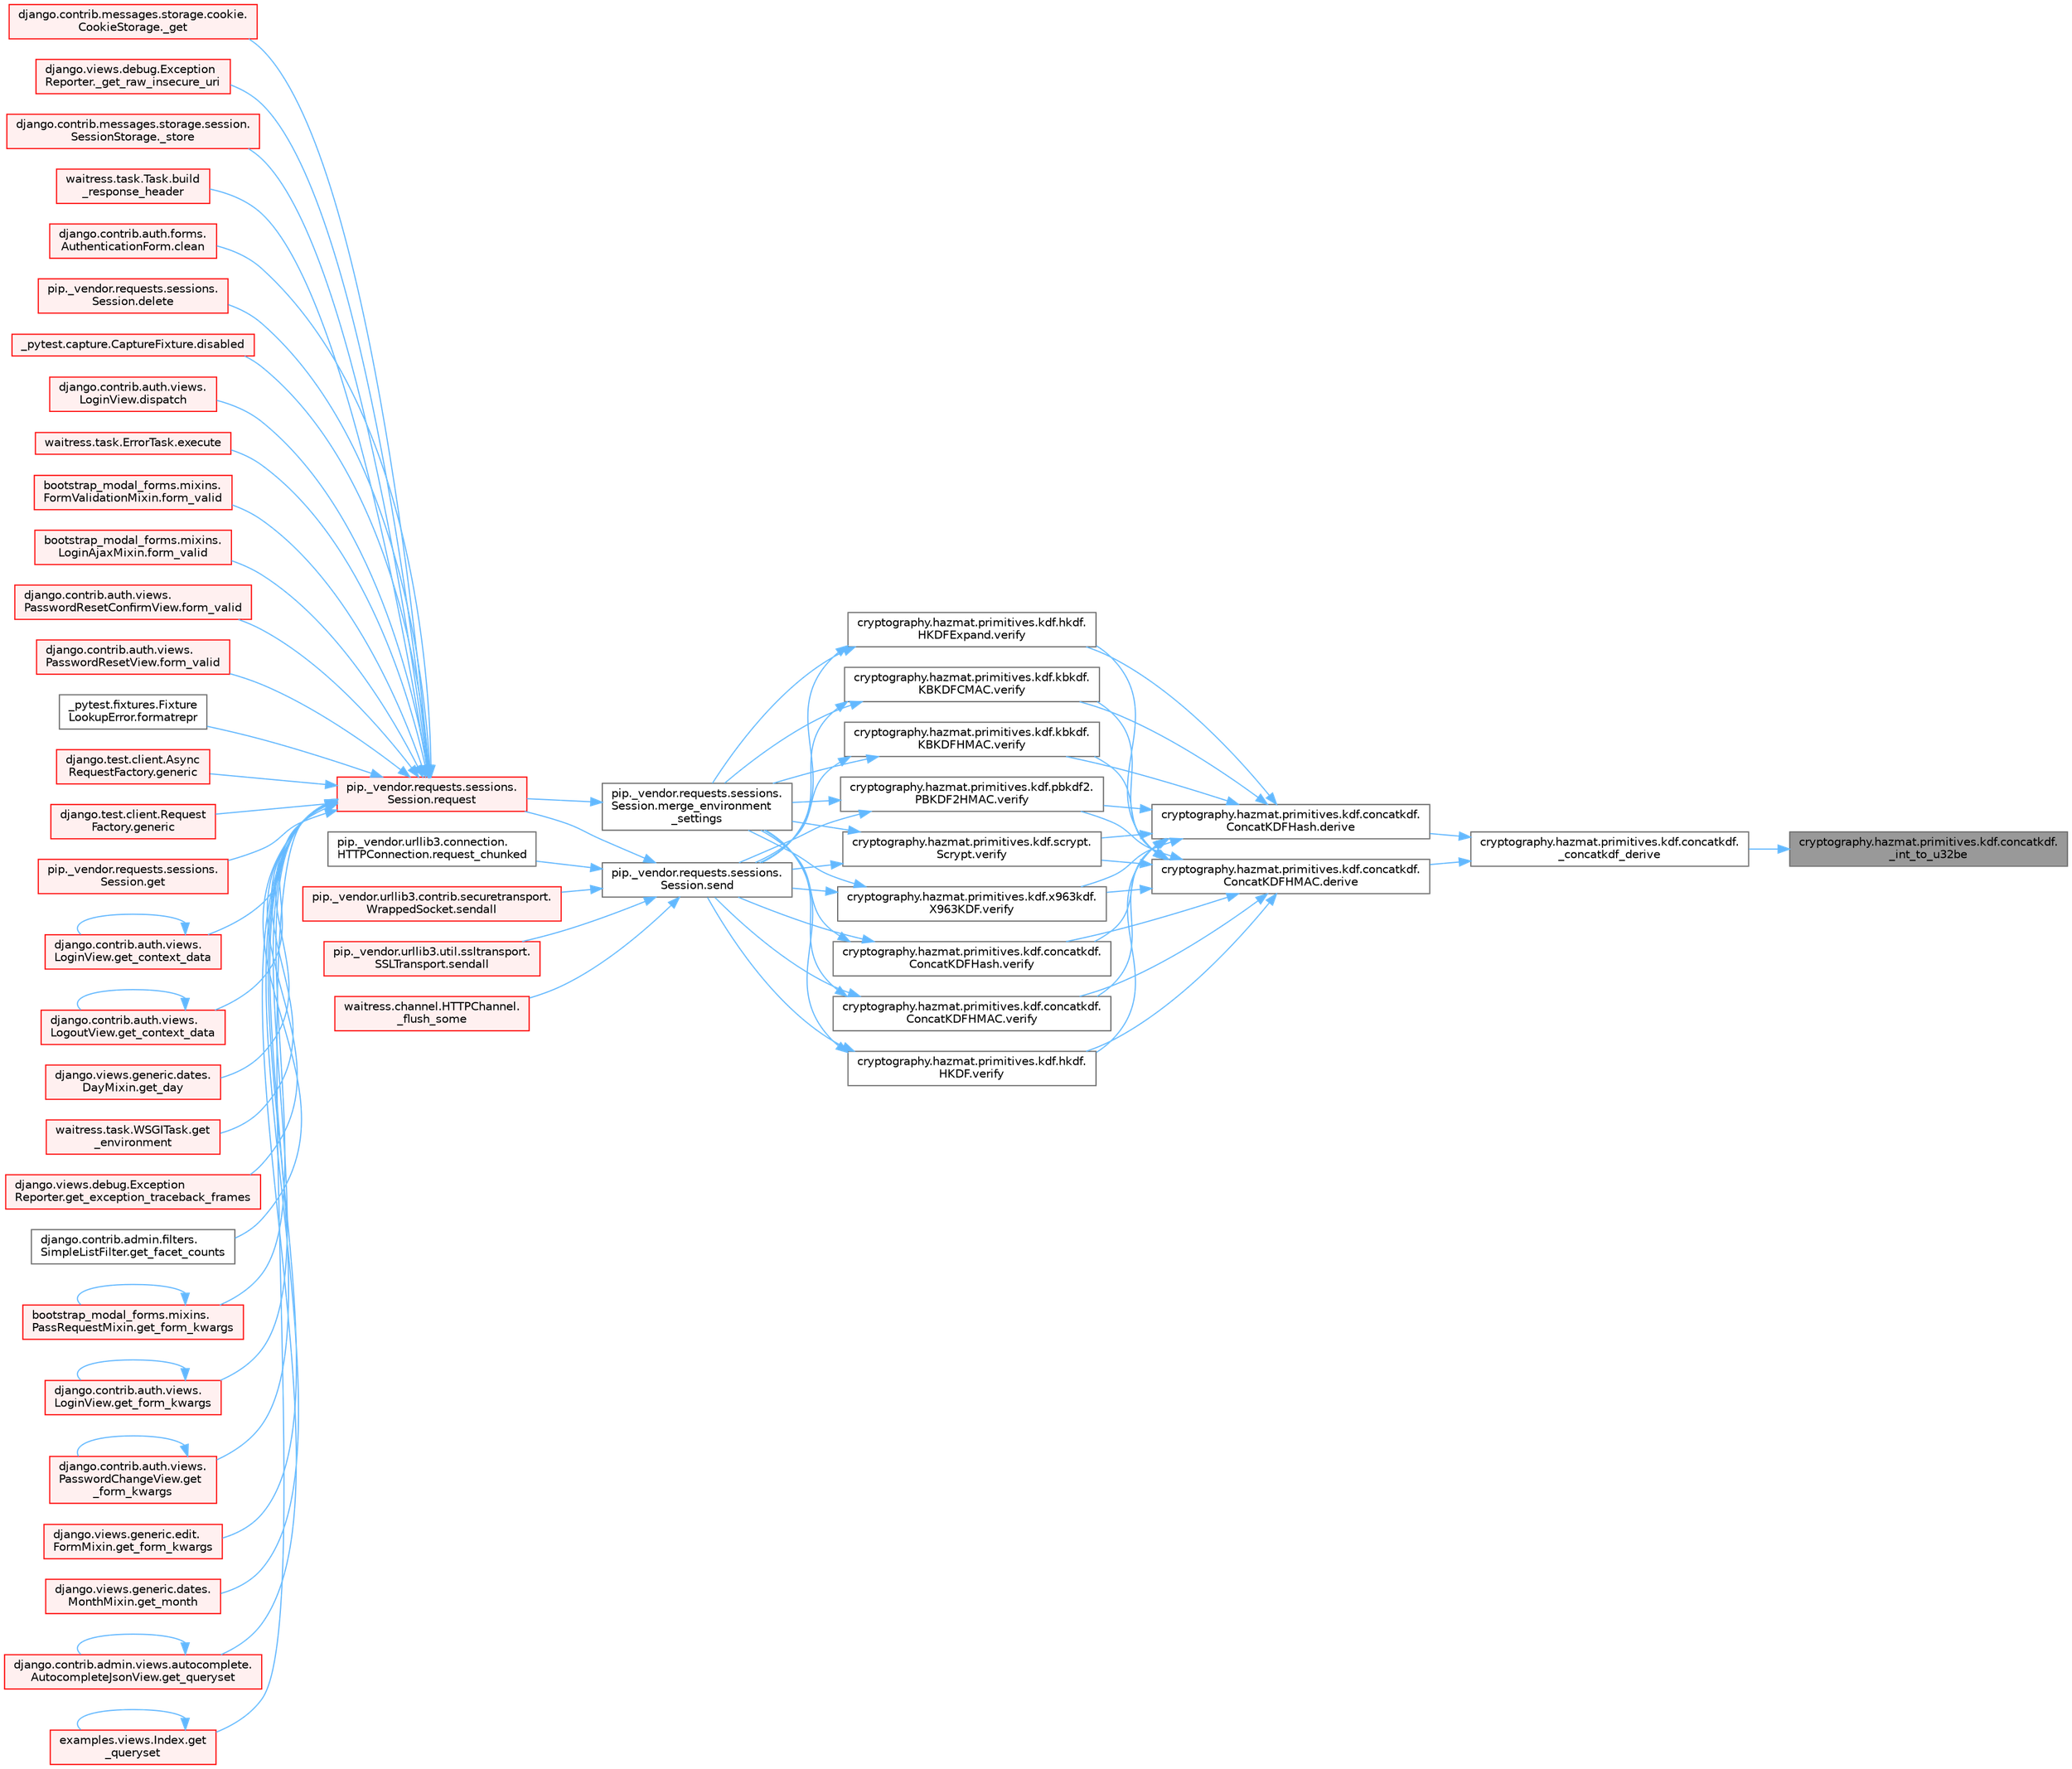 digraph "cryptography.hazmat.primitives.kdf.concatkdf._int_to_u32be"
{
 // LATEX_PDF_SIZE
  bgcolor="transparent";
  edge [fontname=Helvetica,fontsize=10,labelfontname=Helvetica,labelfontsize=10];
  node [fontname=Helvetica,fontsize=10,shape=box,height=0.2,width=0.4];
  rankdir="RL";
  Node1 [id="Node000001",label="cryptography.hazmat.primitives.kdf.concatkdf.\l_int_to_u32be",height=0.2,width=0.4,color="gray40", fillcolor="grey60", style="filled", fontcolor="black",tooltip=" "];
  Node1 -> Node2 [id="edge1_Node000001_Node000002",dir="back",color="steelblue1",style="solid",tooltip=" "];
  Node2 [id="Node000002",label="cryptography.hazmat.primitives.kdf.concatkdf.\l_concatkdf_derive",height=0.2,width=0.4,color="grey40", fillcolor="white", style="filled",URL="$namespacecryptography_1_1hazmat_1_1primitives_1_1kdf_1_1concatkdf.html#ac45bd04fd38ea3c3c521762fbdc49508",tooltip=" "];
  Node2 -> Node3 [id="edge2_Node000002_Node000003",dir="back",color="steelblue1",style="solid",tooltip=" "];
  Node3 [id="Node000003",label="cryptography.hazmat.primitives.kdf.concatkdf.\lConcatKDFHash.derive",height=0.2,width=0.4,color="grey40", fillcolor="white", style="filled",URL="$classcryptography_1_1hazmat_1_1primitives_1_1kdf_1_1concatkdf_1_1_concat_k_d_f_hash.html#a44d18d3fe34cc688f5dcf165b355d963",tooltip=" "];
  Node3 -> Node4 [id="edge3_Node000003_Node000004",dir="back",color="steelblue1",style="solid",tooltip=" "];
  Node4 [id="Node000004",label="cryptography.hazmat.primitives.kdf.concatkdf.\lConcatKDFHash.verify",height=0.2,width=0.4,color="grey40", fillcolor="white", style="filled",URL="$classcryptography_1_1hazmat_1_1primitives_1_1kdf_1_1concatkdf_1_1_concat_k_d_f_hash.html#a872e664133e0cc33672c6fa5929f0bf8",tooltip=" "];
  Node4 -> Node5 [id="edge4_Node000004_Node000005",dir="back",color="steelblue1",style="solid",tooltip=" "];
  Node5 [id="Node000005",label="pip._vendor.requests.sessions.\lSession.merge_environment\l_settings",height=0.2,width=0.4,color="grey40", fillcolor="white", style="filled",URL="$classpip_1_1__vendor_1_1requests_1_1sessions_1_1_session.html#a1bbc07ae0fd8434a0ae651e3eb482be0",tooltip=" "];
  Node5 -> Node6 [id="edge5_Node000005_Node000006",dir="back",color="steelblue1",style="solid",tooltip=" "];
  Node6 [id="Node000006",label="pip._vendor.requests.sessions.\lSession.request",height=0.2,width=0.4,color="red", fillcolor="#FFF0F0", style="filled",URL="$classpip_1_1__vendor_1_1requests_1_1sessions_1_1_session.html#a3dddfa16e93faa1a1a553936d913482b",tooltip=" "];
  Node6 -> Node7 [id="edge6_Node000006_Node000007",dir="back",color="steelblue1",style="solid",tooltip=" "];
  Node7 [id="Node000007",label="django.contrib.messages.storage.cookie.\lCookieStorage._get",height=0.2,width=0.4,color="red", fillcolor="#FFF0F0", style="filled",URL="$classdjango_1_1contrib_1_1messages_1_1storage_1_1cookie_1_1_cookie_storage.html#a39d084f6072109675c9ef06c047174e8",tooltip=" "];
  Node6 -> Node127 [id="edge7_Node000006_Node000127",dir="back",color="steelblue1",style="solid",tooltip=" "];
  Node127 [id="Node000127",label="django.views.debug.Exception\lReporter._get_raw_insecure_uri",height=0.2,width=0.4,color="red", fillcolor="#FFF0F0", style="filled",URL="$classdjango_1_1views_1_1debug_1_1_exception_reporter.html#a7a7120cc6b92c3e1a0b855e351c30f42",tooltip=" "];
  Node6 -> Node131 [id="edge8_Node000006_Node000131",dir="back",color="steelblue1",style="solid",tooltip=" "];
  Node131 [id="Node000131",label="django.contrib.messages.storage.session.\lSessionStorage._store",height=0.2,width=0.4,color="red", fillcolor="#FFF0F0", style="filled",URL="$classdjango_1_1contrib_1_1messages_1_1storage_1_1session_1_1_session_storage.html#a371ed03facbc7ae28602ede4c99950d0",tooltip=" "];
  Node6 -> Node2450 [id="edge9_Node000006_Node002450",dir="back",color="steelblue1",style="solid",tooltip=" "];
  Node2450 [id="Node002450",label="waitress.task.Task.build\l_response_header",height=0.2,width=0.4,color="red", fillcolor="#FFF0F0", style="filled",URL="$classwaitress_1_1task_1_1_task.html#a4f20433be6bea4c797bfeb62408b997e",tooltip=" "];
  Node6 -> Node3063 [id="edge10_Node000006_Node003063",dir="back",color="steelblue1",style="solid",tooltip=" "];
  Node3063 [id="Node003063",label="django.contrib.auth.forms.\lAuthenticationForm.clean",height=0.2,width=0.4,color="red", fillcolor="#FFF0F0", style="filled",URL="$classdjango_1_1contrib_1_1auth_1_1forms_1_1_authentication_form.html#a92d28be6696caa8d1b7068eefe81793a",tooltip=" "];
  Node6 -> Node3064 [id="edge11_Node000006_Node003064",dir="back",color="steelblue1",style="solid",tooltip=" "];
  Node3064 [id="Node003064",label="pip._vendor.requests.sessions.\lSession.delete",height=0.2,width=0.4,color="red", fillcolor="#FFF0F0", style="filled",URL="$classpip_1_1__vendor_1_1requests_1_1sessions_1_1_session.html#abb6cd6b39dde48648dc875227e2e258e",tooltip=" "];
  Node6 -> Node3065 [id="edge12_Node000006_Node003065",dir="back",color="steelblue1",style="solid",tooltip=" "];
  Node3065 [id="Node003065",label="_pytest.capture.CaptureFixture.disabled",height=0.2,width=0.4,color="red", fillcolor="#FFF0F0", style="filled",URL="$class__pytest_1_1capture_1_1_capture_fixture.html#a3dda4f7495bd8fb93f4bd7dad2855d7f",tooltip=" "];
  Node6 -> Node2216 [id="edge13_Node000006_Node002216",dir="back",color="steelblue1",style="solid",tooltip=" "];
  Node2216 [id="Node002216",label="django.contrib.auth.views.\lLoginView.dispatch",height=0.2,width=0.4,color="red", fillcolor="#FFF0F0", style="filled",URL="$classdjango_1_1contrib_1_1auth_1_1views_1_1_login_view.html#a69a0b11a6598453586c755b32dfc02c3",tooltip=" "];
  Node6 -> Node3070 [id="edge14_Node000006_Node003070",dir="back",color="steelblue1",style="solid",tooltip=" "];
  Node3070 [id="Node003070",label="waitress.task.ErrorTask.execute",height=0.2,width=0.4,color="red", fillcolor="#FFF0F0", style="filled",URL="$classwaitress_1_1task_1_1_error_task.html#ad5c6d14c13ba3d33e82b1b138e634bb0",tooltip=" "];
  Node6 -> Node3071 [id="edge15_Node000006_Node003071",dir="back",color="steelblue1",style="solid",tooltip=" "];
  Node3071 [id="Node003071",label="bootstrap_modal_forms.mixins.\lFormValidationMixin.form_valid",height=0.2,width=0.4,color="red", fillcolor="#FFF0F0", style="filled",URL="$classbootstrap__modal__forms_1_1mixins_1_1_form_validation_mixin.html#a415bfd631a922d1368281b015e04ba4c",tooltip=" "];
  Node6 -> Node3072 [id="edge16_Node000006_Node003072",dir="back",color="steelblue1",style="solid",tooltip=" "];
  Node3072 [id="Node003072",label="bootstrap_modal_forms.mixins.\lLoginAjaxMixin.form_valid",height=0.2,width=0.4,color="red", fillcolor="#FFF0F0", style="filled",URL="$classbootstrap__modal__forms_1_1mixins_1_1_login_ajax_mixin.html#a1cba170b69b7fd25ca43d399c808725e",tooltip=" "];
  Node6 -> Node3073 [id="edge17_Node000006_Node003073",dir="back",color="steelblue1",style="solid",tooltip=" "];
  Node3073 [id="Node003073",label="django.contrib.auth.views.\lPasswordResetConfirmView.form_valid",height=0.2,width=0.4,color="red", fillcolor="#FFF0F0", style="filled",URL="$classdjango_1_1contrib_1_1auth_1_1views_1_1_password_reset_confirm_view.html#a6da228b477be1871236a83c005301b3c",tooltip=" "];
  Node6 -> Node3074 [id="edge18_Node000006_Node003074",dir="back",color="steelblue1",style="solid",tooltip=" "];
  Node3074 [id="Node003074",label="django.contrib.auth.views.\lPasswordResetView.form_valid",height=0.2,width=0.4,color="red", fillcolor="#FFF0F0", style="filled",URL="$classdjango_1_1contrib_1_1auth_1_1views_1_1_password_reset_view.html#a1beeb7e6b51b528c0c10b3a74c0d51e3",tooltip=" "];
  Node6 -> Node3075 [id="edge19_Node000006_Node003075",dir="back",color="steelblue1",style="solid",tooltip=" "];
  Node3075 [id="Node003075",label="_pytest.fixtures.Fixture\lLookupError.formatrepr",height=0.2,width=0.4,color="grey40", fillcolor="white", style="filled",URL="$class__pytest_1_1fixtures_1_1_fixture_lookup_error.html#a22b5af6283420cffbeff550a445d243a",tooltip=" "];
  Node6 -> Node3076 [id="edge20_Node000006_Node003076",dir="back",color="steelblue1",style="solid",tooltip=" "];
  Node3076 [id="Node003076",label="django.test.client.Async\lRequestFactory.generic",height=0.2,width=0.4,color="red", fillcolor="#FFF0F0", style="filled",URL="$classdjango_1_1test_1_1client_1_1_async_request_factory.html#a470d6888694e77c09bd7d8bf6d588233",tooltip=" "];
  Node6 -> Node3089 [id="edge21_Node000006_Node003089",dir="back",color="steelblue1",style="solid",tooltip=" "];
  Node3089 [id="Node003089",label="django.test.client.Request\lFactory.generic",height=0.2,width=0.4,color="red", fillcolor="#FFF0F0", style="filled",URL="$classdjango_1_1test_1_1client_1_1_request_factory.html#a24740fe264de91d8c4c1205c9172206d",tooltip=" "];
  Node6 -> Node3090 [id="edge22_Node000006_Node003090",dir="back",color="steelblue1",style="solid",tooltip=" "];
  Node3090 [id="Node003090",label="pip._vendor.requests.sessions.\lSession.get",height=0.2,width=0.4,color="red", fillcolor="#FFF0F0", style="filled",URL="$classpip_1_1__vendor_1_1requests_1_1sessions_1_1_session.html#ad86dcc9de47cd87bf70ecf0f2c537e53",tooltip=" "];
  Node6 -> Node3091 [id="edge23_Node000006_Node003091",dir="back",color="steelblue1",style="solid",tooltip=" "];
  Node3091 [id="Node003091",label="django.contrib.auth.views.\lLoginView.get_context_data",height=0.2,width=0.4,color="red", fillcolor="#FFF0F0", style="filled",URL="$classdjango_1_1contrib_1_1auth_1_1views_1_1_login_view.html#a5acd74035066c40850101f1d9643e328",tooltip=" "];
  Node3091 -> Node3091 [id="edge24_Node003091_Node003091",dir="back",color="steelblue1",style="solid",tooltip=" "];
  Node6 -> Node3092 [id="edge25_Node000006_Node003092",dir="back",color="steelblue1",style="solid",tooltip=" "];
  Node3092 [id="Node003092",label="django.contrib.auth.views.\lLogoutView.get_context_data",height=0.2,width=0.4,color="red", fillcolor="#FFF0F0", style="filled",URL="$classdjango_1_1contrib_1_1auth_1_1views_1_1_logout_view.html#afab0ac15cb452acb486a3f7b9747e43b",tooltip=" "];
  Node3092 -> Node3092 [id="edge26_Node003092_Node003092",dir="back",color="steelblue1",style="solid",tooltip=" "];
  Node6 -> Node3093 [id="edge27_Node000006_Node003093",dir="back",color="steelblue1",style="solid",tooltip=" "];
  Node3093 [id="Node003093",label="django.views.generic.dates.\lDayMixin.get_day",height=0.2,width=0.4,color="red", fillcolor="#FFF0F0", style="filled",URL="$classdjango_1_1views_1_1generic_1_1dates_1_1_day_mixin.html#a410db285b705518118df478a63fc572a",tooltip=" "];
  Node6 -> Node3094 [id="edge28_Node000006_Node003094",dir="back",color="steelblue1",style="solid",tooltip=" "];
  Node3094 [id="Node003094",label="waitress.task.WSGITask.get\l_environment",height=0.2,width=0.4,color="red", fillcolor="#FFF0F0", style="filled",URL="$classwaitress_1_1task_1_1_w_s_g_i_task.html#a9a1b4b87c8f7bee8209018ee7c743c26",tooltip=" "];
  Node6 -> Node2608 [id="edge29_Node000006_Node002608",dir="back",color="steelblue1",style="solid",tooltip=" "];
  Node2608 [id="Node002608",label="django.views.debug.Exception\lReporter.get_exception_traceback_frames",height=0.2,width=0.4,color="red", fillcolor="#FFF0F0", style="filled",URL="$classdjango_1_1views_1_1debug_1_1_exception_reporter.html#a326b08b3941038a5504f8e0a846bae68",tooltip=" "];
  Node6 -> Node3096 [id="edge30_Node000006_Node003096",dir="back",color="steelblue1",style="solid",tooltip=" "];
  Node3096 [id="Node003096",label="django.contrib.admin.filters.\lSimpleListFilter.get_facet_counts",height=0.2,width=0.4,color="grey40", fillcolor="white", style="filled",URL="$classdjango_1_1contrib_1_1admin_1_1filters_1_1_simple_list_filter.html#a97fd984f5668670f0887f81c30f9fda7",tooltip=" "];
  Node6 -> Node3097 [id="edge31_Node000006_Node003097",dir="back",color="steelblue1",style="solid",tooltip=" "];
  Node3097 [id="Node003097",label="bootstrap_modal_forms.mixins.\lPassRequestMixin.get_form_kwargs",height=0.2,width=0.4,color="red", fillcolor="#FFF0F0", style="filled",URL="$classbootstrap__modal__forms_1_1mixins_1_1_pass_request_mixin.html#ad4ae849823f332bb1016a8508cb34ee3",tooltip=" "];
  Node3097 -> Node3097 [id="edge32_Node003097_Node003097",dir="back",color="steelblue1",style="solid",tooltip=" "];
  Node6 -> Node3098 [id="edge33_Node000006_Node003098",dir="back",color="steelblue1",style="solid",tooltip=" "];
  Node3098 [id="Node003098",label="django.contrib.auth.views.\lLoginView.get_form_kwargs",height=0.2,width=0.4,color="red", fillcolor="#FFF0F0", style="filled",URL="$classdjango_1_1contrib_1_1auth_1_1views_1_1_login_view.html#a2eba98b8c16c8a98348679ea2c921d25",tooltip=" "];
  Node3098 -> Node3098 [id="edge34_Node003098_Node003098",dir="back",color="steelblue1",style="solid",tooltip=" "];
  Node6 -> Node3099 [id="edge35_Node000006_Node003099",dir="back",color="steelblue1",style="solid",tooltip=" "];
  Node3099 [id="Node003099",label="django.contrib.auth.views.\lPasswordChangeView.get\l_form_kwargs",height=0.2,width=0.4,color="red", fillcolor="#FFF0F0", style="filled",URL="$classdjango_1_1contrib_1_1auth_1_1views_1_1_password_change_view.html#a553cf3e37e5a2c05db774e580cbcc038",tooltip=" "];
  Node3099 -> Node3099 [id="edge36_Node003099_Node003099",dir="back",color="steelblue1",style="solid",tooltip=" "];
  Node6 -> Node1855 [id="edge37_Node000006_Node001855",dir="back",color="steelblue1",style="solid",tooltip=" "];
  Node1855 [id="Node001855",label="django.views.generic.edit.\lFormMixin.get_form_kwargs",height=0.2,width=0.4,color="red", fillcolor="#FFF0F0", style="filled",URL="$classdjango_1_1views_1_1generic_1_1edit_1_1_form_mixin.html#a7e8c141b6c4efa8727e7f06322969249",tooltip=" "];
  Node6 -> Node3100 [id="edge38_Node000006_Node003100",dir="back",color="steelblue1",style="solid",tooltip=" "];
  Node3100 [id="Node003100",label="django.views.generic.dates.\lMonthMixin.get_month",height=0.2,width=0.4,color="red", fillcolor="#FFF0F0", style="filled",URL="$classdjango_1_1views_1_1generic_1_1dates_1_1_month_mixin.html#add54a3d80358c6e643ac264d97d4f2a7",tooltip=" "];
  Node6 -> Node3101 [id="edge39_Node000006_Node003101",dir="back",color="steelblue1",style="solid",tooltip=" "];
  Node3101 [id="Node003101",label="django.contrib.admin.views.autocomplete.\lAutocompleteJsonView.get_queryset",height=0.2,width=0.4,color="red", fillcolor="#FFF0F0", style="filled",URL="$classdjango_1_1contrib_1_1admin_1_1views_1_1autocomplete_1_1_autocomplete_json_view.html#a6eb5abbd3b2e8b252a4ce9ca2680f3d3",tooltip=" "];
  Node3101 -> Node3101 [id="edge40_Node003101_Node003101",dir="back",color="steelblue1",style="solid",tooltip=" "];
  Node6 -> Node3102 [id="edge41_Node000006_Node003102",dir="back",color="steelblue1",style="solid",tooltip=" "];
  Node3102 [id="Node003102",label="examples.views.Index.get\l_queryset",height=0.2,width=0.4,color="red", fillcolor="#FFF0F0", style="filled",URL="$classexamples_1_1views_1_1_index.html#a288026bb9059b37dca786922296dfcd3",tooltip=" "];
  Node3102 -> Node3102 [id="edge42_Node003102_Node003102",dir="back",color="steelblue1",style="solid",tooltip=" "];
  Node4 -> Node1768 [id="edge43_Node000004_Node001768",dir="back",color="steelblue1",style="solid",tooltip=" "];
  Node1768 [id="Node001768",label="pip._vendor.requests.sessions.\lSession.send",height=0.2,width=0.4,color="grey40", fillcolor="white", style="filled",URL="$classpip_1_1__vendor_1_1requests_1_1sessions_1_1_session.html#ac53877008b8d3c6901be36033885124c",tooltip=" "];
  Node1768 -> Node94 [id="edge44_Node001768_Node000094",dir="back",color="steelblue1",style="solid",tooltip=" "];
  Node94 [id="Node000094",label="waitress.channel.HTTPChannel.\l_flush_some",height=0.2,width=0.4,color="red", fillcolor="#FFF0F0", style="filled",URL="$classwaitress_1_1channel_1_1_h_t_t_p_channel.html#af4abc69cb0ebdecacfe3e79bda37a43f",tooltip=" "];
  Node1768 -> Node6 [id="edge45_Node001768_Node000006",dir="back",color="steelblue1",style="solid",tooltip=" "];
  Node1768 -> Node101 [id="edge46_Node001768_Node000101",dir="back",color="steelblue1",style="solid",tooltip=" "];
  Node101 [id="Node000101",label="pip._vendor.urllib3.connection.\lHTTPConnection.request_chunked",height=0.2,width=0.4,color="grey40", fillcolor="white", style="filled",URL="$classpip_1_1__vendor_1_1urllib3_1_1connection_1_1_h_t_t_p_connection.html#a9af6f422554c315fcde06d65e97becfc",tooltip=" "];
  Node1768 -> Node102 [id="edge47_Node001768_Node000102",dir="back",color="steelblue1",style="solid",tooltip=" "];
  Node102 [id="Node000102",label="pip._vendor.urllib3.contrib.securetransport.\lWrappedSocket.sendall",height=0.2,width=0.4,color="red", fillcolor="#FFF0F0", style="filled",URL="$classpip_1_1__vendor_1_1urllib3_1_1contrib_1_1securetransport_1_1_wrapped_socket.html#a67b9b212d8bdb9f37e14c33d3c28ce8e",tooltip=" "];
  Node1768 -> Node103 [id="edge48_Node001768_Node000103",dir="back",color="steelblue1",style="solid",tooltip=" "];
  Node103 [id="Node000103",label="pip._vendor.urllib3.util.ssltransport.\lSSLTransport.sendall",height=0.2,width=0.4,color="red", fillcolor="#FFF0F0", style="filled",URL="$classpip_1_1__vendor_1_1urllib3_1_1util_1_1ssltransport_1_1_s_s_l_transport.html#a6127132ecea729b7d77e99c6c6eac732",tooltip=" "];
  Node3 -> Node3171 [id="edge49_Node000003_Node003171",dir="back",color="steelblue1",style="solid",tooltip=" "];
  Node3171 [id="Node003171",label="cryptography.hazmat.primitives.kdf.concatkdf.\lConcatKDFHMAC.verify",height=0.2,width=0.4,color="grey40", fillcolor="white", style="filled",URL="$classcryptography_1_1hazmat_1_1primitives_1_1kdf_1_1concatkdf_1_1_concat_k_d_f_h_m_a_c.html#aa6a81903e1b96874301933bc996c78bd",tooltip=" "];
  Node3171 -> Node5 [id="edge50_Node003171_Node000005",dir="back",color="steelblue1",style="solid",tooltip=" "];
  Node3171 -> Node1768 [id="edge51_Node003171_Node001768",dir="back",color="steelblue1",style="solid",tooltip=" "];
  Node3 -> Node3172 [id="edge52_Node000003_Node003172",dir="back",color="steelblue1",style="solid",tooltip=" "];
  Node3172 [id="Node003172",label="cryptography.hazmat.primitives.kdf.hkdf.\lHKDF.verify",height=0.2,width=0.4,color="grey40", fillcolor="white", style="filled",URL="$classcryptography_1_1hazmat_1_1primitives_1_1kdf_1_1hkdf_1_1_h_k_d_f.html#a7ac8bf663d79e3c30b68d44331902304",tooltip=" "];
  Node3172 -> Node5 [id="edge53_Node003172_Node000005",dir="back",color="steelblue1",style="solid",tooltip=" "];
  Node3172 -> Node1768 [id="edge54_Node003172_Node001768",dir="back",color="steelblue1",style="solid",tooltip=" "];
  Node3 -> Node3173 [id="edge55_Node000003_Node003173",dir="back",color="steelblue1",style="solid",tooltip=" "];
  Node3173 [id="Node003173",label="cryptography.hazmat.primitives.kdf.hkdf.\lHKDFExpand.verify",height=0.2,width=0.4,color="grey40", fillcolor="white", style="filled",URL="$classcryptography_1_1hazmat_1_1primitives_1_1kdf_1_1hkdf_1_1_h_k_d_f_expand.html#a74f916e6649372a432769965a7e01fea",tooltip=" "];
  Node3173 -> Node5 [id="edge56_Node003173_Node000005",dir="back",color="steelblue1",style="solid",tooltip=" "];
  Node3173 -> Node1768 [id="edge57_Node003173_Node001768",dir="back",color="steelblue1",style="solid",tooltip=" "];
  Node3 -> Node3174 [id="edge58_Node000003_Node003174",dir="back",color="steelblue1",style="solid",tooltip=" "];
  Node3174 [id="Node003174",label="cryptography.hazmat.primitives.kdf.kbkdf.\lKBKDFCMAC.verify",height=0.2,width=0.4,color="grey40", fillcolor="white", style="filled",URL="$classcryptography_1_1hazmat_1_1primitives_1_1kdf_1_1kbkdf_1_1_k_b_k_d_f_c_m_a_c.html#ab97e9dff30b4fe2752f1457c582fb0e3",tooltip=" "];
  Node3174 -> Node5 [id="edge59_Node003174_Node000005",dir="back",color="steelblue1",style="solid",tooltip=" "];
  Node3174 -> Node1768 [id="edge60_Node003174_Node001768",dir="back",color="steelblue1",style="solid",tooltip=" "];
  Node3 -> Node3175 [id="edge61_Node000003_Node003175",dir="back",color="steelblue1",style="solid",tooltip=" "];
  Node3175 [id="Node003175",label="cryptography.hazmat.primitives.kdf.kbkdf.\lKBKDFHMAC.verify",height=0.2,width=0.4,color="grey40", fillcolor="white", style="filled",URL="$classcryptography_1_1hazmat_1_1primitives_1_1kdf_1_1kbkdf_1_1_k_b_k_d_f_h_m_a_c.html#a34c59907c93650471d5ef56197cc0522",tooltip=" "];
  Node3175 -> Node5 [id="edge62_Node003175_Node000005",dir="back",color="steelblue1",style="solid",tooltip=" "];
  Node3175 -> Node1768 [id="edge63_Node003175_Node001768",dir="back",color="steelblue1",style="solid",tooltip=" "];
  Node3 -> Node3176 [id="edge64_Node000003_Node003176",dir="back",color="steelblue1",style="solid",tooltip=" "];
  Node3176 [id="Node003176",label="cryptography.hazmat.primitives.kdf.pbkdf2.\lPBKDF2HMAC.verify",height=0.2,width=0.4,color="grey40", fillcolor="white", style="filled",URL="$classcryptography_1_1hazmat_1_1primitives_1_1kdf_1_1pbkdf2_1_1_p_b_k_d_f2_h_m_a_c.html#a26ff66523aee7cc3fca19575bd6e7d8d",tooltip=" "];
  Node3176 -> Node5 [id="edge65_Node003176_Node000005",dir="back",color="steelblue1",style="solid",tooltip=" "];
  Node3176 -> Node1768 [id="edge66_Node003176_Node001768",dir="back",color="steelblue1",style="solid",tooltip=" "];
  Node3 -> Node3177 [id="edge67_Node000003_Node003177",dir="back",color="steelblue1",style="solid",tooltip=" "];
  Node3177 [id="Node003177",label="cryptography.hazmat.primitives.kdf.scrypt.\lScrypt.verify",height=0.2,width=0.4,color="grey40", fillcolor="white", style="filled",URL="$classcryptography_1_1hazmat_1_1primitives_1_1kdf_1_1scrypt_1_1_scrypt.html#ae148c4ac37fb38bf45f8c62fde18a9f7",tooltip=" "];
  Node3177 -> Node5 [id="edge68_Node003177_Node000005",dir="back",color="steelblue1",style="solid",tooltip=" "];
  Node3177 -> Node1768 [id="edge69_Node003177_Node001768",dir="back",color="steelblue1",style="solid",tooltip=" "];
  Node3 -> Node3178 [id="edge70_Node000003_Node003178",dir="back",color="steelblue1",style="solid",tooltip=" "];
  Node3178 [id="Node003178",label="cryptography.hazmat.primitives.kdf.x963kdf.\lX963KDF.verify",height=0.2,width=0.4,color="grey40", fillcolor="white", style="filled",URL="$classcryptography_1_1hazmat_1_1primitives_1_1kdf_1_1x963kdf_1_1_x963_k_d_f.html#a8b414f7fece75f6a933b19e9240d695d",tooltip=" "];
  Node3178 -> Node5 [id="edge71_Node003178_Node000005",dir="back",color="steelblue1",style="solid",tooltip=" "];
  Node3178 -> Node1768 [id="edge72_Node003178_Node001768",dir="back",color="steelblue1",style="solid",tooltip=" "];
  Node2 -> Node3181 [id="edge73_Node000002_Node003181",dir="back",color="steelblue1",style="solid",tooltip=" "];
  Node3181 [id="Node003181",label="cryptography.hazmat.primitives.kdf.concatkdf.\lConcatKDFHMAC.derive",height=0.2,width=0.4,color="grey40", fillcolor="white", style="filled",URL="$classcryptography_1_1hazmat_1_1primitives_1_1kdf_1_1concatkdf_1_1_concat_k_d_f_h_m_a_c.html#aa537e669687984cd7be24031f351f2d5",tooltip=" "];
  Node3181 -> Node4 [id="edge74_Node003181_Node000004",dir="back",color="steelblue1",style="solid",tooltip=" "];
  Node3181 -> Node3171 [id="edge75_Node003181_Node003171",dir="back",color="steelblue1",style="solid",tooltip=" "];
  Node3181 -> Node3172 [id="edge76_Node003181_Node003172",dir="back",color="steelblue1",style="solid",tooltip=" "];
  Node3181 -> Node3173 [id="edge77_Node003181_Node003173",dir="back",color="steelblue1",style="solid",tooltip=" "];
  Node3181 -> Node3174 [id="edge78_Node003181_Node003174",dir="back",color="steelblue1",style="solid",tooltip=" "];
  Node3181 -> Node3175 [id="edge79_Node003181_Node003175",dir="back",color="steelblue1",style="solid",tooltip=" "];
  Node3181 -> Node3176 [id="edge80_Node003181_Node003176",dir="back",color="steelblue1",style="solid",tooltip=" "];
  Node3181 -> Node3177 [id="edge81_Node003181_Node003177",dir="back",color="steelblue1",style="solid",tooltip=" "];
  Node3181 -> Node3178 [id="edge82_Node003181_Node003178",dir="back",color="steelblue1",style="solid",tooltip=" "];
}
